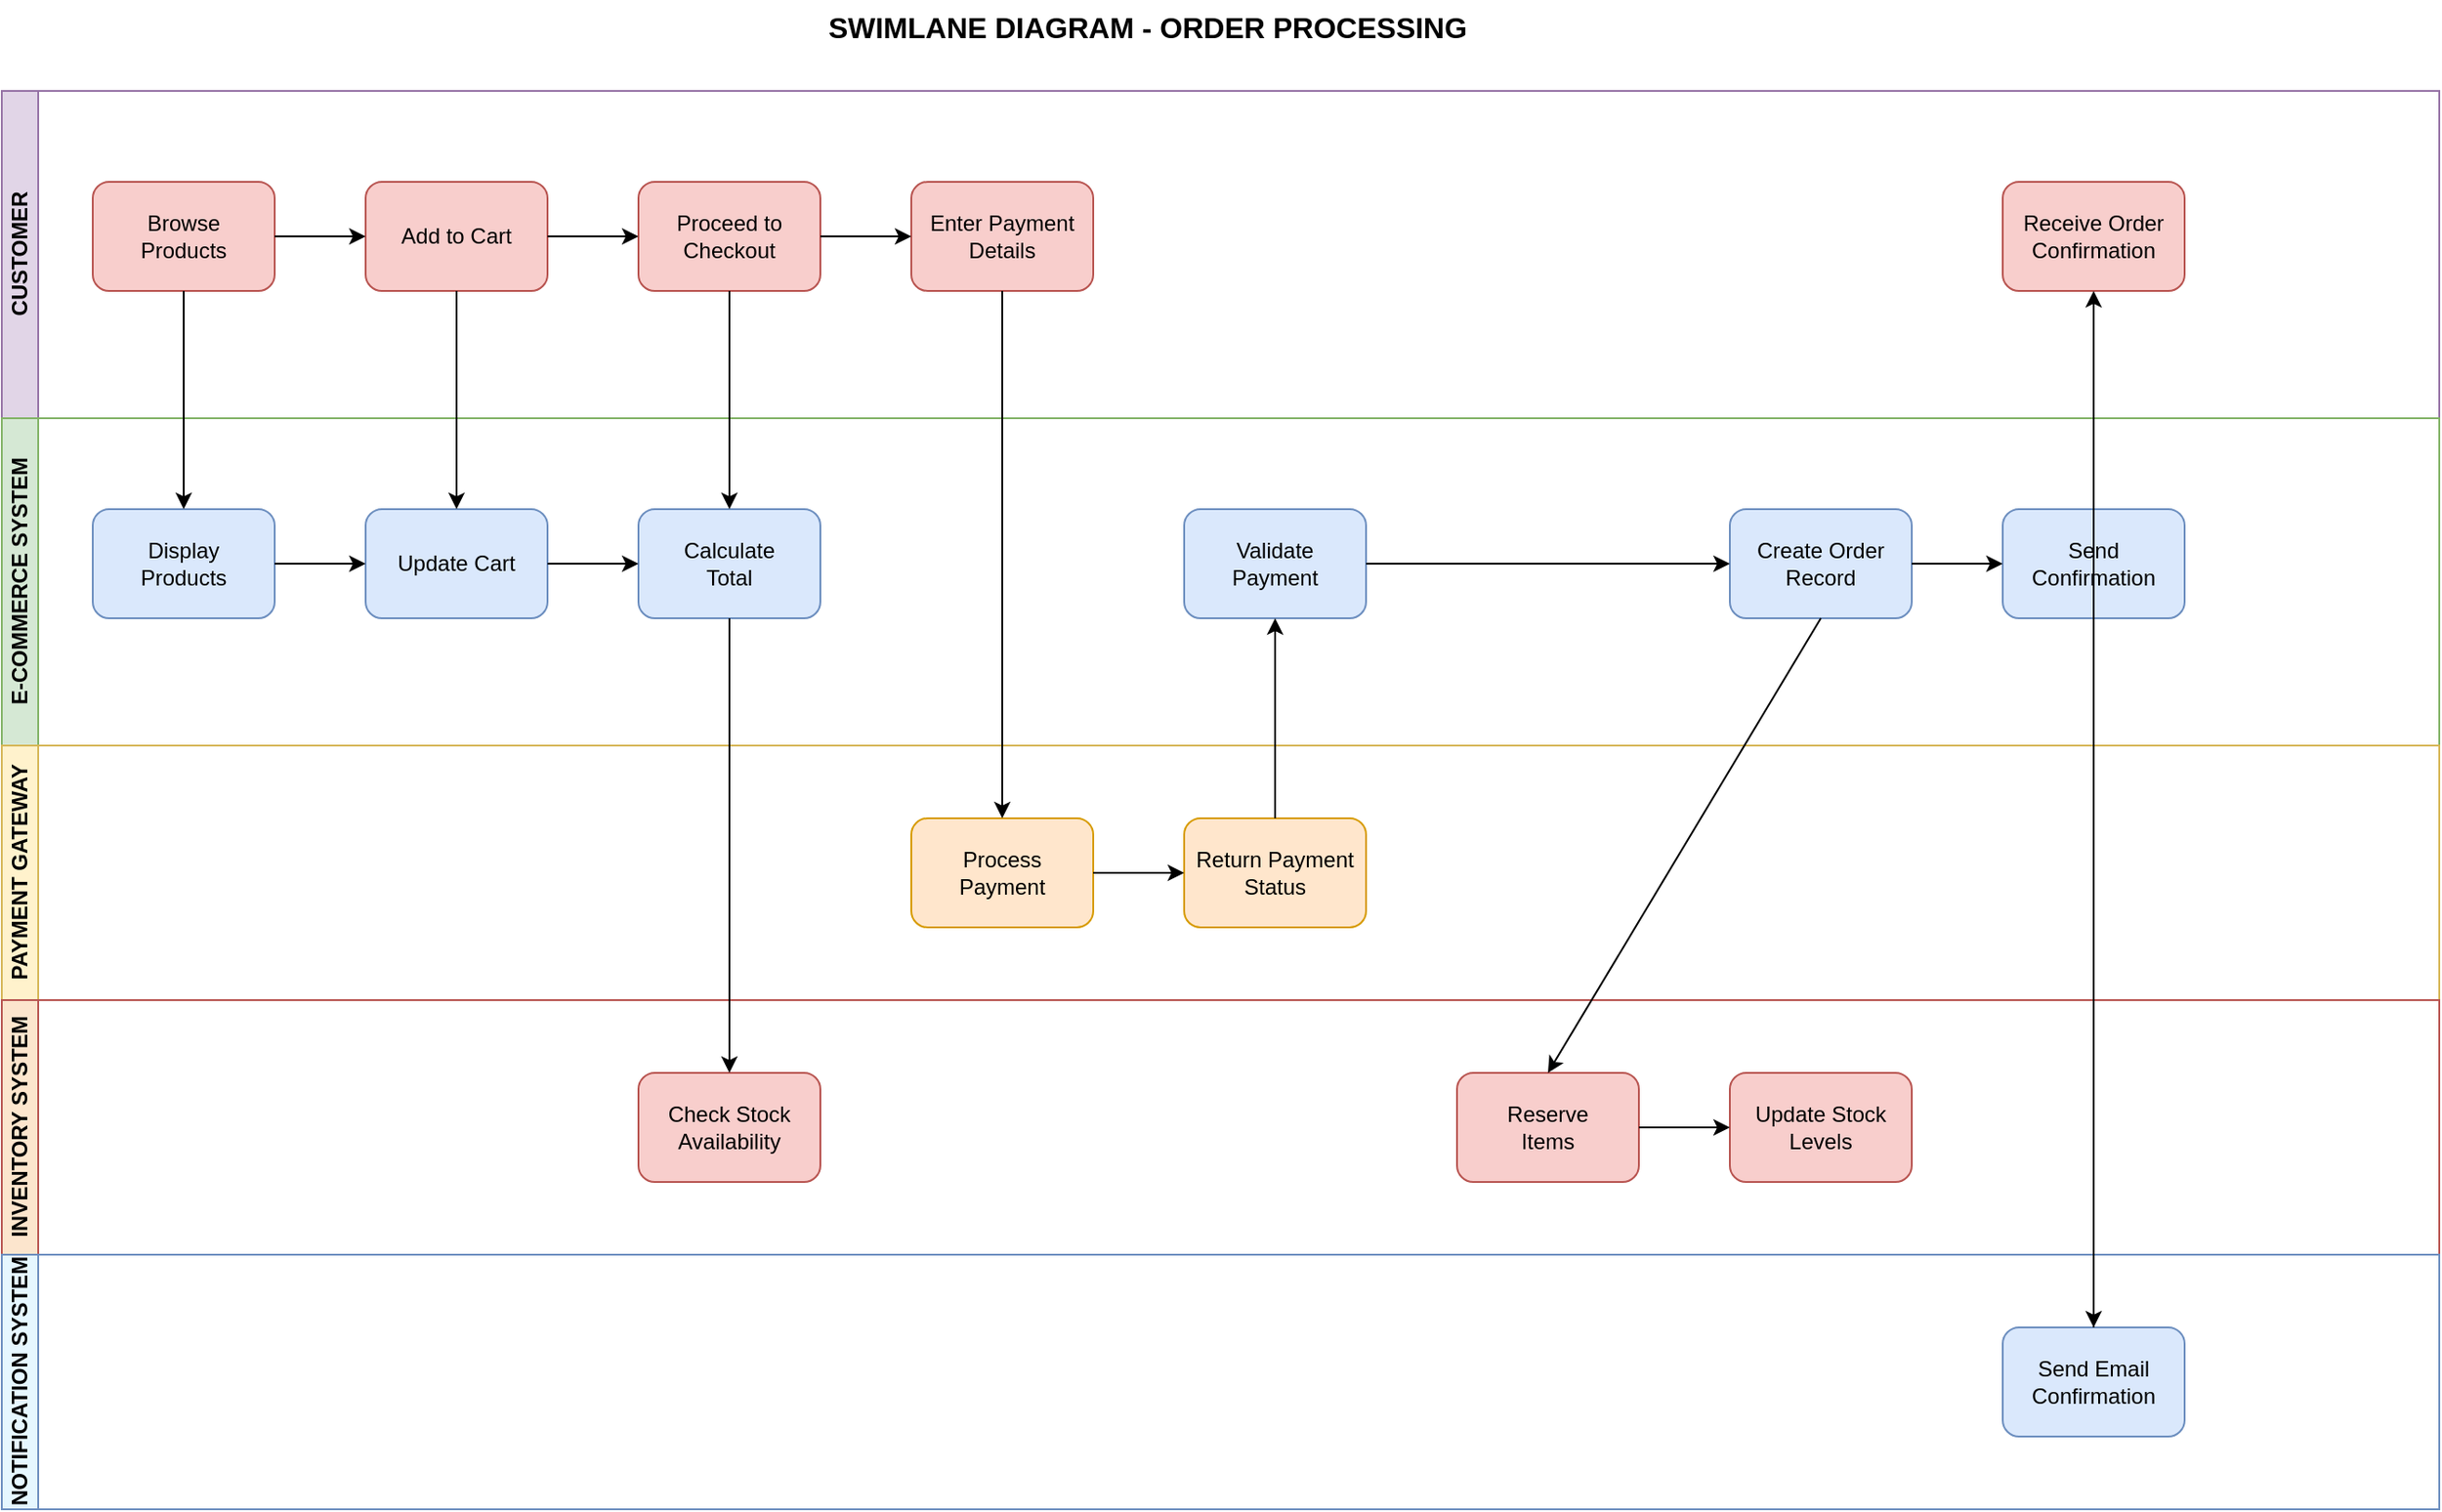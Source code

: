 <mxfile version="24.2.5" type="device">
  <diagram id="Swimlane_OrderProcess" name="Order Processing Swimlane">
    <mxGraphModel dx="1422" dy="762" grid="1" gridSize="10" guides="1" tooltips="1" connect="1" arrows="1" fold="1" page="1" pageScale="1" pageWidth="1400" pageHeight="900" math="0" shadow="0">
      <root>
        <mxCell id="0" />
        <mxCell id="1" parent="0" />
        
        <!-- Title -->
        <mxCell id="2" value="SWIMLANE DIAGRAM - ORDER PROCESSING" style="text;html=1;strokeColor=none;fillColor=none;align=center;verticalAlign=middle;whiteSpace=wrap;rounded=0;fontSize=16;fontStyle=1;" vertex="1" parent="1">
          <mxGeometry x="450" y="20" width="400" height="30" as="geometry" />
        </mxCell>
        
        <!-- Customer Lane -->
        <mxCell id="customer_lane" value="CUSTOMER" style="swimlane;html=1;startSize=20;horizontal=0;fillColor=#e1d5e7;strokeColor=#9673a6;" vertex="1" parent="1">
          <mxGeometry x="20" y="70" width="1340" height="180" as="geometry" />
        </mxCell>
        
        <mxCell id="3" value="Browse&#xa;Products" style="rounded=1;whiteSpace=wrap;html=1;fillColor=#f8cecc;strokeColor=#b85450;" vertex="1" parent="customer_lane">
          <mxGeometry x="50" y="50" width="100" height="60" as="geometry" />
        </mxCell>
        
        <mxCell id="4" value="Add to Cart" style="rounded=1;whiteSpace=wrap;html=1;fillColor=#f8cecc;strokeColor=#b85450;" vertex="1" parent="customer_lane">
          <mxGeometry x="200" y="50" width="100" height="60" as="geometry" />
        </mxCell>
        
        <mxCell id="5" value="Proceed to&#xa;Checkout" style="rounded=1;whiteSpace=wrap;html=1;fillColor=#f8cecc;strokeColor=#b85450;" vertex="1" parent="customer_lane">
          <mxGeometry x="350" y="50" width="100" height="60" as="geometry" />
        </mxCell>
        
        <mxCell id="6" value="Enter Payment&#xa;Details" style="rounded=1;whiteSpace=wrap;html=1;fillColor=#f8cecc;strokeColor=#b85450;" vertex="1" parent="customer_lane">
          <mxGeometry x="500" y="50" width="100" height="60" as="geometry" />
        </mxCell>
        
        <mxCell id="7" value="Receive Order&#xa;Confirmation" style="rounded=1;whiteSpace=wrap;html=1;fillColor=#f8cecc;strokeColor=#b85450;" vertex="1" parent="customer_lane">
          <mxGeometry x="1100" y="50" width="100" height="60" as="geometry" />
        </mxCell>
        
        <!-- E-Commerce System Lane -->
        <mxCell id="system_lane" value="E-COMMERCE SYSTEM" style="swimlane;html=1;startSize=20;horizontal=0;fillColor=#d5e8d4;strokeColor=#82b366;" vertex="1" parent="1">
          <mxGeometry x="20" y="250" width="1340" height="180" as="geometry" />
        </mxCell>
        
        <mxCell id="8" value="Display&#xa;Products" style="rounded=1;whiteSpace=wrap;html=1;fillColor=#dae8fc;strokeColor=#6c8ebf;" vertex="1" parent="system_lane">
          <mxGeometry x="50" y="50" width="100" height="60" as="geometry" />
        </mxCell>
        
        <mxCell id="9" value="Update Cart" style="rounded=1;whiteSpace=wrap;html=1;fillColor=#dae8fc;strokeColor=#6c8ebf;" vertex="1" parent="system_lane">
          <mxGeometry x="200" y="50" width="100" height="60" as="geometry" />
        </mxCell>
        
        <mxCell id="10" value="Calculate&#xa;Total" style="rounded=1;whiteSpace=wrap;html=1;fillColor=#dae8fc;strokeColor=#6c8ebf;" vertex="1" parent="system_lane">
          <mxGeometry x="350" y="50" width="100" height="60" as="geometry" />
        </mxCell>
        
        <mxCell id="11" value="Validate&#xa;Payment" style="rounded=1;whiteSpace=wrap;html=1;fillColor=#dae8fc;strokeColor=#6c8ebf;" vertex="1" parent="system_lane">
          <mxGeometry x="650" y="50" width="100" height="60" as="geometry" />
        </mxCell>
        
        <mxCell id="12" value="Create Order&#xa;Record" style="rounded=1;whiteSpace=wrap;html=1;fillColor=#dae8fc;strokeColor=#6c8ebf;" vertex="1" parent="system_lane">
          <mxGeometry x="950" y="50" width="100" height="60" as="geometry" />
        </mxCell>
        
        <mxCell id="13" value="Send&#xa;Confirmation" style="rounded=1;whiteSpace=wrap;html=1;fillColor=#dae8fc;strokeColor=#6c8ebf;" vertex="1" parent="system_lane">
          <mxGeometry x="1100" y="50" width="100" height="60" as="geometry" />
        </mxCell>
        
        <!-- Payment Gateway Lane -->
        <mxCell id="payment_lane" value="PAYMENT GATEWAY" style="swimlane;html=1;startSize=20;horizontal=0;fillColor=#fff2cc;strokeColor=#d6b656;" vertex="1" parent="1">
          <mxGeometry x="20" y="430" width="1340" height="140" as="geometry" />
        </mxCell>
        
        <mxCell id="14" value="Process&#xa;Payment" style="rounded=1;whiteSpace=wrap;html=1;fillColor=#ffe6cc;strokeColor=#d79b00;" vertex="1" parent="payment_lane">
          <mxGeometry x="500" y="40" width="100" height="60" as="geometry" />
        </mxCell>
        
        <mxCell id="15" value="Return Payment&#xa;Status" style="rounded=1;whiteSpace=wrap;html=1;fillColor=#ffe6cc;strokeColor=#d79b00;" vertex="1" parent="payment_lane">
          <mxGeometry x="650" y="40" width="100" height="60" as="geometry" />
        </mxCell>
        
        <!-- Inventory System Lane -->
        <mxCell id="inventory_lane" value="INVENTORY SYSTEM" style="swimlane;html=1;startSize=20;horizontal=0;fillColor=#fce5cd;strokeColor=#b85450;" vertex="1" parent="1">
          <mxGeometry x="20" y="570" width="1340" height="140" as="geometry" />
        </mxCell>
        
        <mxCell id="16" value="Check Stock&#xa;Availability" style="rounded=1;whiteSpace=wrap;html=1;fillColor=#f8cecc;strokeColor=#b85450;" vertex="1" parent="inventory_lane">
          <mxGeometry x="350" y="40" width="100" height="60" as="geometry" />
        </mxCell>
        
        <mxCell id="17" value="Reserve&#xa;Items" style="rounded=1;whiteSpace=wrap;html=1;fillColor=#f8cecc;strokeColor=#b85450;" vertex="1" parent="inventory_lane">
          <mxGeometry x="800" y="40" width="100" height="60" as="geometry" />
        </mxCell>
        
        <mxCell id="18" value="Update Stock&#xa;Levels" style="rounded=1;whiteSpace=wrap;html=1;fillColor=#f8cecc;strokeColor=#b85450;" vertex="1" parent="inventory_lane">
          <mxGeometry x="950" y="40" width="100" height="60" as="geometry" />
        </mxCell>
        
        <!-- Notification System Lane -->
        <mxCell id="notification_lane" value="NOTIFICATION SYSTEM" style="swimlane;html=1;startSize=20;horizontal=0;fillColor=#e6f7ff;strokeColor=#6c8ebf;" vertex="1" parent="1">
          <mxGeometry x="20" y="710" width="1340" height="140" as="geometry" />
        </mxCell>
        
        <mxCell id="19" value="Send Email&#xa;Confirmation" style="rounded=1;whiteSpace=wrap;html=1;fillColor=#dae8fc;strokeColor=#6c8ebf;" vertex="1" parent="notification_lane">
          <mxGeometry x="1100" y="40" width="100" height="60" as="geometry" />
        </mxCell>
        
        <!-- Cross-Lane Arrows -->
        
        <!-- Customer to System -->
        <mxCell id="20" value="" style="endArrow=classic;html=1;rounded=0;exitX=0.5;exitY=1;exitDx=0;exitDy=0;entryX=0.5;entryY=0;entryDx=0;entryDy=0;" edge="1" parent="1" source="3" target="8">
          <mxGeometry width="50" height="50" relative="1" as="geometry">
            <mxPoint x="600" y="400" as="sourcePoint" />
            <mxPoint x="650" y="350" as="targetPoint" />
          </mxGeometry>
        </mxCell>
        
        <mxCell id="21" value="" style="endArrow=classic;html=1;rounded=0;exitX=0.5;exitY=1;exitDx=0;exitDy=0;entryX=0.5;entryY=0;entryDx=0;entryDy=0;" edge="1" parent="1" source="4" target="9">
          <mxGeometry width="50" height="50" relative="1" as="geometry">
            <mxPoint x="600" y="400" as="sourcePoint" />
            <mxPoint x="650" y="350" as="targetPoint" />
          </mxGeometry>
        </mxCell>
        
        <mxCell id="22" value="" style="endArrow=classic;html=1;rounded=0;exitX=0.5;exitY=1;exitDx=0;exitDy=0;entryX=0.5;entryY=0;entryDx=0;entryDy=0;" edge="1" parent="1" source="5" target="10">
          <mxGeometry width="50" height="50" relative="1" as="geometry">
            <mxPoint x="600" y="400" as="sourcePoint" />
            <mxPoint x="650" y="350" as="targetPoint" />
          </mxGeometry>
        </mxCell>
        
        <!-- System to Inventory -->
        <mxCell id="23" value="" style="endArrow=classic;html=1;rounded=0;exitX=0.5;exitY=1;exitDx=0;exitDy=0;entryX=0.5;entryY=0;entryDx=0;entryDy=0;" edge="1" parent="1" source="10" target="16">
          <mxGeometry width="50" height="50" relative="1" as="geometry">
            <mxPoint x="600" y="500" as="sourcePoint" />
            <mxPoint x="650" y="450" as="targetPoint" />
          </mxGeometry>
        </mxCell>
        
        <!-- Customer to Payment -->
        <mxCell id="24" value="" style="endArrow=classic;html=1;rounded=0;exitX=0.5;exitY=1;exitDx=0;exitDy=0;entryX=0.5;entryY=0;entryDx=0;entryDy=0;" edge="1" parent="1" source="6" target="14">
          <mxGeometry width="50" height="50" relative="1" as="geometry">
            <mxPoint x="600" y="400" as="sourcePoint" />
            <mxPoint x="650" y="350" as="targetPoint" />
          </mxGeometry>
        </mxCell>
        
        <!-- Payment to System -->
        <mxCell id="25" value="" style="endArrow=classic;html=1;rounded=0;exitX=0.5;exitY=0;exitDx=0;exitDy=0;entryX=0.5;entryY=1;entryDx=0;entryDy=0;" edge="1" parent="1" source="15" target="11">
          <mxGeometry width="50" height="50" relative="1" as="geometry">
            <mxPoint x="600" y="500" as="sourcePoint" />
            <mxPoint x="650" y="450" as="targetPoint" />
          </mxGeometry>
        </mxCell>
        
        <!-- System to Inventory for reservation -->
        <mxCell id="26" value="" style="endArrow=classic;html=1;rounded=0;exitX=0.5;exitY=1;exitDx=0;exitDy=0;entryX=0.5;entryY=0;entryDx=0;entryDy=0;" edge="1" parent="1" source="12" target="17">
          <mxGeometry width="50" height="50" relative="1" as="geometry">
            <mxPoint x="600" y="500" as="sourcePoint" />
            <mxPoint x="650" y="450" as="targetPoint" />
          </mxGeometry>
        </mxCell>
        
        <mxCell id="27" value="" style="endArrow=classic;html=1;rounded=0;exitX=1;exitY=0.5;exitDx=0;exitDy=0;entryX=0;entryY=0.5;entryDx=0;entryDy=0;" edge="1" parent="1" source="17" target="18">
          <mxGeometry width="50" height="50" relative="1" as="geometry">
            <mxPoint x="600" y="650" as="sourcePoint" />
            <mxPoint x="650" y="600" as="targetPoint" />
          </mxGeometry>
        </mxCell>
        
        <!-- System to Notification -->
        <mxCell id="28" value="" style="endArrow=classic;html=1;rounded=0;exitX=0.5;exitY=1;exitDx=0;exitDy=0;entryX=0.5;entryY=0;entryDx=0;entryDy=0;" edge="1" parent="1" source="13" target="19">
          <mxGeometry width="50" height="50" relative="1" as="geometry">
            <mxPoint x="600" y="650" as="sourcePoint" />
            <mxPoint x="650" y="600" as="targetPoint" />
          </mxGeometry>
        </mxCell>
        
        <!-- Notification to Customer -->
        <mxCell id="29" value="" style="endArrow=classic;html=1;rounded=0;exitX=0.5;exitY=0;exitDx=0;exitDy=0;entryX=0.5;entryY=1;entryDx=0;entryDy=0;" edge="1" parent="1" source="19" target="7">
          <mxGeometry width="50" height="50" relative="1" as="geometry">
            <mxPoint x="600" y="500" as="sourcePoint" />
            <mxPoint x="650" y="450" as="targetPoint" />
          </mxGeometry>
        </mxCell>
        
        <!-- Horizontal Flow Arrows within lanes -->
        
        <!-- Customer lane flow -->
        <mxCell id="30" value="" style="endArrow=classic;html=1;rounded=0;exitX=1;exitY=0.5;exitDx=0;exitDy=0;entryX=0;entryY=0.5;entryDx=0;entryDy=0;" edge="1" parent="1" source="3" target="4">
          <mxGeometry width="50" height="50" relative="1" as="geometry">
            <mxPoint x="300" y="400" as="sourcePoint" />
            <mxPoint x="350" y="350" as="targetPoint" />
          </mxGeometry>
        </mxCell>
        
        <mxCell id="31" value="" style="endArrow=classic;html=1;rounded=0;exitX=1;exitY=0.5;exitDx=0;exitDy=0;entryX=0;entryY=0.5;entryDx=0;entryDy=0;" edge="1" parent="1" source="4" target="5">
          <mxGeometry width="50" height="50" relative="1" as="geometry">
            <mxPoint x="300" y="400" as="sourcePoint" />
            <mxPoint x="350" y="350" as="targetPoint" />
          </mxGeometry>
        </mxCell>
        
        <mxCell id="32" value="" style="endArrow=classic;html=1;rounded=0;exitX=1;exitY=0.5;exitDx=0;exitDy=0;entryX=0;entryY=0.5;entryDx=0;entryDy=0;" edge="1" parent="1" source="5" target="6">
          <mxGeometry width="50" height="50" relative="1" as="geometry">
            <mxPoint x="300" y="400" as="sourcePoint" />
            <mxPoint x="350" y="350" as="targetPoint" />
          </mxGeometry>
        </mxCell>
        
        <!-- System lane flow -->
        <mxCell id="33" value="" style="endArrow=classic;html=1;rounded=0;exitX=1;exitY=0.5;exitDx=0;exitDy=0;entryX=0;entryY=0.5;entryDx=0;entryDy=0;" edge="1" parent="1" source="8" target="9">
          <mxGeometry width="50" height="50" relative="1" as="geometry">
            <mxPoint x="300" y="500" as="sourcePoint" />
            <mxPoint x="350" y="450" as="targetPoint" />
          </mxGeometry>
        </mxCell>
        
        <mxCell id="34" value="" style="endArrow=classic;html=1;rounded=0;exitX=1;exitY=0.5;exitDx=0;exitDy=0;entryX=0;entryY=0.5;entryDx=0;entryDy=0;" edge="1" parent="1" source="9" target="10">
          <mxGeometry width="50" height="50" relative="1" as="geometry">
            <mxPoint x="300" y="500" as="sourcePoint" />
            <mxPoint x="350" y="450" as="targetPoint" />
          </mxGeometry>
        </mxCell>
        
        <mxCell id="35" value="" style="endArrow=classic;html=1;rounded=0;exitX=1;exitY=0.5;exitDx=0;exitDy=0;entryX=0;entryY=0.5;entryDx=0;entryDy=0;" edge="1" parent="1" source="11" target="12">
          <mxGeometry width="50" height="50" relative="1" as="geometry">
            <mxPoint x="800" y="500" as="sourcePoint" />
            <mxPoint x="850" y="450" as="targetPoint" />
          </mxGeometry>
        </mxCell>
        
        <mxCell id="36" value="" style="endArrow=classic;html=1;rounded=0;exitX=1;exitY=0.5;exitDx=0;exitDy=0;entryX=0;entryY=0.5;entryDx=0;entryDy=0;" edge="1" parent="1" source="12" target="13">
          <mxGeometry width="50" height="50" relative="1" as="geometry">
            <mxPoint x="1000" y="500" as="sourcePoint" />
            <mxPoint x="1050" y="450" as="targetPoint" />
          </mxGeometry>
        </mxCell>
        
        <!-- Payment lane flow -->
        <mxCell id="37" value="" style="endArrow=classic;html=1;rounded=0;exitX=1;exitY=0.5;exitDx=0;exitDy=0;entryX=0;entryY=0.5;entryDx=0;entryDy=0;" edge="1" parent="1" source="14" target="15">
          <mxGeometry width="50" height="50" relative="1" as="geometry">
            <mxPoint x="600" y="600" as="sourcePoint" />
            <mxPoint x="650" y="550" as="targetPoint" />
          </mxGeometry>
        </mxCell>
        
      </root>
    </mxGraphModel>
  </diagram>
</mxfile>